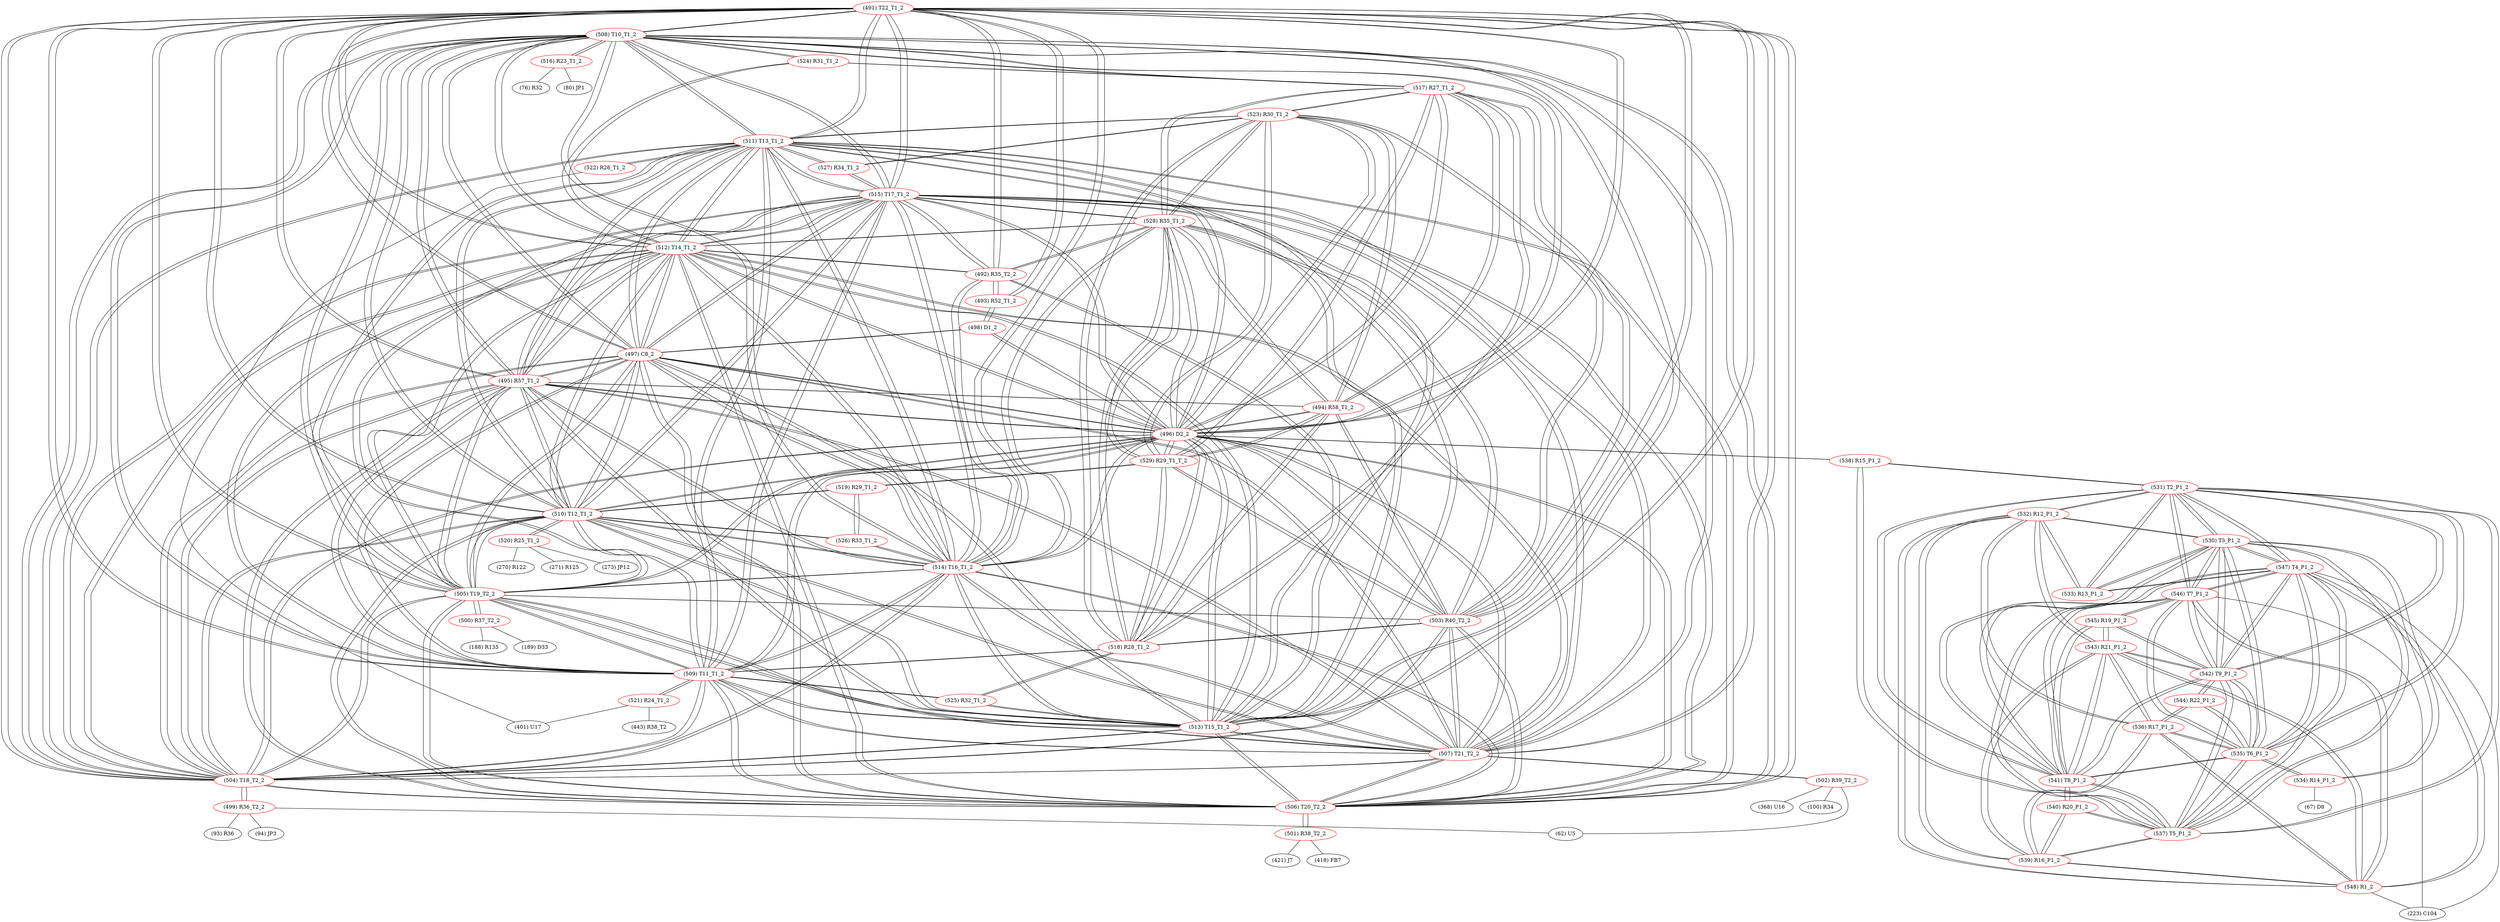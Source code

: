 graph {
	491 [label="(491) T22_T1_2" color=red]
	508 [label="(508) T10_T1_2"]
	509 [label="(509) T11_T1_2"]
	510 [label="(510) T12_T1_2"]
	511 [label="(511) T13_T1_2"]
	506 [label="(506) T20_T2_2"]
	512 [label="(512) T14_T1_2"]
	513 [label="(513) T15_T1_2"]
	504 [label="(504) T18_T2_2"]
	507 [label="(507) T21_T2_2"]
	505 [label="(505) T19_T2_2"]
	497 [label="(497) C8_2"]
	514 [label="(514) T16_T1_2"]
	515 [label="(515) T17_T1_2"]
	496 [label="(496) D2_2"]
	495 [label="(495) R57_T1_2"]
	492 [label="(492) R35_T2_2"]
	493 [label="(493) R52_T1_2"]
	503 [label="(503) R40_T2_2"]
	492 [label="(492) R35_T2_2" color=red]
	493 [label="(493) R52_T1_2"]
	491 [label="(491) T22_T1_2"]
	512 [label="(512) T14_T1_2"]
	513 [label="(513) T15_T1_2"]
	515 [label="(515) T17_T1_2"]
	514 [label="(514) T16_T1_2"]
	528 [label="(528) R35_T1_2"]
	493 [label="(493) R52_T1_2" color=red]
	498 [label="(498) D1_2"]
	492 [label="(492) R35_T2_2"]
	491 [label="(491) T22_T1_2"]
	494 [label="(494) R58_T1_2" color=red]
	496 [label="(496) D2_2"]
	503 [label="(503) R40_T2_2"]
	517 [label="(517) R27_T1_2"]
	518 [label="(518) R28_T1_2"]
	529 [label="(529) R29_T1_T_2"]
	523 [label="(523) R30_T1_2"]
	528 [label="(528) R35_T1_2"]
	495 [label="(495) R57_T1_2"]
	495 [label="(495) R57_T1_2" color=red]
	508 [label="(508) T10_T1_2"]
	509 [label="(509) T11_T1_2"]
	510 [label="(510) T12_T1_2"]
	511 [label="(511) T13_T1_2"]
	506 [label="(506) T20_T2_2"]
	512 [label="(512) T14_T1_2"]
	513 [label="(513) T15_T1_2"]
	504 [label="(504) T18_T2_2"]
	507 [label="(507) T21_T2_2"]
	505 [label="(505) T19_T2_2"]
	497 [label="(497) C8_2"]
	514 [label="(514) T16_T1_2"]
	515 [label="(515) T17_T1_2"]
	496 [label="(496) D2_2"]
	491 [label="(491) T22_T1_2"]
	494 [label="(494) R58_T1_2"]
	496 [label="(496) D2_2" color=red]
	494 [label="(494) R58_T1_2"]
	503 [label="(503) R40_T2_2"]
	517 [label="(517) R27_T1_2"]
	518 [label="(518) R28_T1_2"]
	529 [label="(529) R29_T1_T_2"]
	523 [label="(523) R30_T1_2"]
	528 [label="(528) R35_T1_2"]
	508 [label="(508) T10_T1_2"]
	509 [label="(509) T11_T1_2"]
	510 [label="(510) T12_T1_2"]
	511 [label="(511) T13_T1_2"]
	506 [label="(506) T20_T2_2"]
	512 [label="(512) T14_T1_2"]
	513 [label="(513) T15_T1_2"]
	504 [label="(504) T18_T2_2"]
	507 [label="(507) T21_T2_2"]
	505 [label="(505) T19_T2_2"]
	497 [label="(497) C8_2"]
	514 [label="(514) T16_T1_2"]
	515 [label="(515) T17_T1_2"]
	491 [label="(491) T22_T1_2"]
	495 [label="(495) R57_T1_2"]
	498 [label="(498) D1_2"]
	538 [label="(538) R15_P1_2"]
	497 [label="(497) C8_2" color=red]
	508 [label="(508) T10_T1_2"]
	509 [label="(509) T11_T1_2"]
	510 [label="(510) T12_T1_2"]
	511 [label="(511) T13_T1_2"]
	506 [label="(506) T20_T2_2"]
	512 [label="(512) T14_T1_2"]
	513 [label="(513) T15_T1_2"]
	504 [label="(504) T18_T2_2"]
	507 [label="(507) T21_T2_2"]
	505 [label="(505) T19_T2_2"]
	514 [label="(514) T16_T1_2"]
	515 [label="(515) T17_T1_2"]
	496 [label="(496) D2_2"]
	491 [label="(491) T22_T1_2"]
	495 [label="(495) R57_T1_2"]
	498 [label="(498) D1_2"]
	498 [label="(498) D1_2" color=red]
	496 [label="(496) D2_2"]
	497 [label="(497) C8_2"]
	493 [label="(493) R52_T1_2"]
	499 [label="(499) R36_T2_2" color=red]
	94 [label="(94) JP3"]
	62 [label="(62) U5"]
	93 [label="(93) R36"]
	504 [label="(504) T18_T2_2"]
	500 [label="(500) R37_T2_2" color=red]
	189 [label="(189) D33"]
	188 [label="(188) R135"]
	505 [label="(505) T19_T2_2"]
	501 [label="(501) R38_T2_2" color=red]
	421 [label="(421) J7"]
	418 [label="(418) FB7"]
	506 [label="(506) T20_T2_2"]
	502 [label="(502) R39_T2_2" color=red]
	62 [label="(62) U5"]
	368 [label="(368) U16"]
	100 [label="(100) R34"]
	507 [label="(507) T21_T2_2"]
	503 [label="(503) R40_T2_2" color=red]
	496 [label="(496) D2_2"]
	494 [label="(494) R58_T1_2"]
	517 [label="(517) R27_T1_2"]
	518 [label="(518) R28_T1_2"]
	529 [label="(529) R29_T1_T_2"]
	523 [label="(523) R30_T1_2"]
	528 [label="(528) R35_T1_2"]
	506 [label="(506) T20_T2_2"]
	507 [label="(507) T21_T2_2"]
	505 [label="(505) T19_T2_2"]
	491 [label="(491) T22_T1_2"]
	504 [label="(504) T18_T2_2"]
	504 [label="(504) T18_T2_2" color=red]
	508 [label="(508) T10_T1_2"]
	509 [label="(509) T11_T1_2"]
	510 [label="(510) T12_T1_2"]
	511 [label="(511) T13_T1_2"]
	506 [label="(506) T20_T2_2"]
	512 [label="(512) T14_T1_2"]
	513 [label="(513) T15_T1_2"]
	507 [label="(507) T21_T2_2"]
	505 [label="(505) T19_T2_2"]
	497 [label="(497) C8_2"]
	514 [label="(514) T16_T1_2"]
	515 [label="(515) T17_T1_2"]
	496 [label="(496) D2_2"]
	491 [label="(491) T22_T1_2"]
	495 [label="(495) R57_T1_2"]
	503 [label="(503) R40_T2_2"]
	499 [label="(499) R36_T2_2"]
	505 [label="(505) T19_T2_2" color=red]
	508 [label="(508) T10_T1_2"]
	509 [label="(509) T11_T1_2"]
	510 [label="(510) T12_T1_2"]
	511 [label="(511) T13_T1_2"]
	506 [label="(506) T20_T2_2"]
	512 [label="(512) T14_T1_2"]
	513 [label="(513) T15_T1_2"]
	504 [label="(504) T18_T2_2"]
	507 [label="(507) T21_T2_2"]
	497 [label="(497) C8_2"]
	514 [label="(514) T16_T1_2"]
	515 [label="(515) T17_T1_2"]
	496 [label="(496) D2_2"]
	491 [label="(491) T22_T1_2"]
	495 [label="(495) R57_T1_2"]
	503 [label="(503) R40_T2_2"]
	500 [label="(500) R37_T2_2"]
	506 [label="(506) T20_T2_2" color=red]
	508 [label="(508) T10_T1_2"]
	509 [label="(509) T11_T1_2"]
	510 [label="(510) T12_T1_2"]
	511 [label="(511) T13_T1_2"]
	512 [label="(512) T14_T1_2"]
	513 [label="(513) T15_T1_2"]
	504 [label="(504) T18_T2_2"]
	507 [label="(507) T21_T2_2"]
	505 [label="(505) T19_T2_2"]
	497 [label="(497) C8_2"]
	514 [label="(514) T16_T1_2"]
	515 [label="(515) T17_T1_2"]
	496 [label="(496) D2_2"]
	491 [label="(491) T22_T1_2"]
	495 [label="(495) R57_T1_2"]
	503 [label="(503) R40_T2_2"]
	501 [label="(501) R38_T2_2"]
	507 [label="(507) T21_T2_2" color=red]
	508 [label="(508) T10_T1_2"]
	509 [label="(509) T11_T1_2"]
	510 [label="(510) T12_T1_2"]
	511 [label="(511) T13_T1_2"]
	506 [label="(506) T20_T2_2"]
	512 [label="(512) T14_T1_2"]
	513 [label="(513) T15_T1_2"]
	504 [label="(504) T18_T2_2"]
	505 [label="(505) T19_T2_2"]
	497 [label="(497) C8_2"]
	514 [label="(514) T16_T1_2"]
	515 [label="(515) T17_T1_2"]
	496 [label="(496) D2_2"]
	491 [label="(491) T22_T1_2"]
	495 [label="(495) R57_T1_2"]
	503 [label="(503) R40_T2_2"]
	502 [label="(502) R39_T2_2"]
	508 [label="(508) T10_T1_2" color=red]
	509 [label="(509) T11_T1_2"]
	510 [label="(510) T12_T1_2"]
	511 [label="(511) T13_T1_2"]
	506 [label="(506) T20_T2_2"]
	512 [label="(512) T14_T1_2"]
	513 [label="(513) T15_T1_2"]
	504 [label="(504) T18_T2_2"]
	507 [label="(507) T21_T2_2"]
	505 [label="(505) T19_T2_2"]
	497 [label="(497) C8_2"]
	514 [label="(514) T16_T1_2"]
	515 [label="(515) T17_T1_2"]
	496 [label="(496) D2_2"]
	491 [label="(491) T22_T1_2"]
	495 [label="(495) R57_T1_2"]
	516 [label="(516) R23_T1_2"]
	524 [label="(524) R31_T1_2"]
	517 [label="(517) R27_T1_2"]
	509 [label="(509) T11_T1_2" color=red]
	508 [label="(508) T10_T1_2"]
	510 [label="(510) T12_T1_2"]
	511 [label="(511) T13_T1_2"]
	506 [label="(506) T20_T2_2"]
	512 [label="(512) T14_T1_2"]
	513 [label="(513) T15_T1_2"]
	504 [label="(504) T18_T2_2"]
	507 [label="(507) T21_T2_2"]
	505 [label="(505) T19_T2_2"]
	497 [label="(497) C8_2"]
	514 [label="(514) T16_T1_2"]
	515 [label="(515) T17_T1_2"]
	496 [label="(496) D2_2"]
	491 [label="(491) T22_T1_2"]
	495 [label="(495) R57_T1_2"]
	521 [label="(521) R24_T1_2"]
	525 [label="(525) R32_T1_2"]
	518 [label="(518) R28_T1_2"]
	510 [label="(510) T12_T1_2" color=red]
	508 [label="(508) T10_T1_2"]
	509 [label="(509) T11_T1_2"]
	511 [label="(511) T13_T1_2"]
	506 [label="(506) T20_T2_2"]
	512 [label="(512) T14_T1_2"]
	513 [label="(513) T15_T1_2"]
	504 [label="(504) T18_T2_2"]
	507 [label="(507) T21_T2_2"]
	505 [label="(505) T19_T2_2"]
	497 [label="(497) C8_2"]
	514 [label="(514) T16_T1_2"]
	515 [label="(515) T17_T1_2"]
	496 [label="(496) D2_2"]
	491 [label="(491) T22_T1_2"]
	495 [label="(495) R57_T1_2"]
	526 [label="(526) R33_T1_2"]
	519 [label="(519) R29_T1_2"]
	520 [label="(520) R25_T1_2"]
	511 [label="(511) T13_T1_2" color=red]
	508 [label="(508) T10_T1_2"]
	509 [label="(509) T11_T1_2"]
	510 [label="(510) T12_T1_2"]
	506 [label="(506) T20_T2_2"]
	512 [label="(512) T14_T1_2"]
	513 [label="(513) T15_T1_2"]
	504 [label="(504) T18_T2_2"]
	507 [label="(507) T21_T2_2"]
	505 [label="(505) T19_T2_2"]
	497 [label="(497) C8_2"]
	514 [label="(514) T16_T1_2"]
	515 [label="(515) T17_T1_2"]
	496 [label="(496) D2_2"]
	491 [label="(491) T22_T1_2"]
	495 [label="(495) R57_T1_2"]
	527 [label="(527) R34_T1_2"]
	523 [label="(523) R30_T1_2"]
	522 [label="(522) R26_T1_2"]
	512 [label="(512) T14_T1_2" color=red]
	508 [label="(508) T10_T1_2"]
	509 [label="(509) T11_T1_2"]
	510 [label="(510) T12_T1_2"]
	511 [label="(511) T13_T1_2"]
	506 [label="(506) T20_T2_2"]
	513 [label="(513) T15_T1_2"]
	504 [label="(504) T18_T2_2"]
	507 [label="(507) T21_T2_2"]
	505 [label="(505) T19_T2_2"]
	497 [label="(497) C8_2"]
	514 [label="(514) T16_T1_2"]
	515 [label="(515) T17_T1_2"]
	496 [label="(496) D2_2"]
	491 [label="(491) T22_T1_2"]
	495 [label="(495) R57_T1_2"]
	528 [label="(528) R35_T1_2"]
	492 [label="(492) R35_T2_2"]
	524 [label="(524) R31_T1_2"]
	513 [label="(513) T15_T1_2" color=red]
	508 [label="(508) T10_T1_2"]
	509 [label="(509) T11_T1_2"]
	510 [label="(510) T12_T1_2"]
	511 [label="(511) T13_T1_2"]
	506 [label="(506) T20_T2_2"]
	512 [label="(512) T14_T1_2"]
	504 [label="(504) T18_T2_2"]
	507 [label="(507) T21_T2_2"]
	505 [label="(505) T19_T2_2"]
	497 [label="(497) C8_2"]
	514 [label="(514) T16_T1_2"]
	515 [label="(515) T17_T1_2"]
	496 [label="(496) D2_2"]
	491 [label="(491) T22_T1_2"]
	495 [label="(495) R57_T1_2"]
	528 [label="(528) R35_T1_2"]
	492 [label="(492) R35_T2_2"]
	525 [label="(525) R32_T1_2"]
	514 [label="(514) T16_T1_2" color=red]
	508 [label="(508) T10_T1_2"]
	509 [label="(509) T11_T1_2"]
	510 [label="(510) T12_T1_2"]
	511 [label="(511) T13_T1_2"]
	506 [label="(506) T20_T2_2"]
	512 [label="(512) T14_T1_2"]
	513 [label="(513) T15_T1_2"]
	504 [label="(504) T18_T2_2"]
	507 [label="(507) T21_T2_2"]
	505 [label="(505) T19_T2_2"]
	497 [label="(497) C8_2"]
	515 [label="(515) T17_T1_2"]
	496 [label="(496) D2_2"]
	491 [label="(491) T22_T1_2"]
	495 [label="(495) R57_T1_2"]
	528 [label="(528) R35_T1_2"]
	492 [label="(492) R35_T2_2"]
	526 [label="(526) R33_T1_2"]
	515 [label="(515) T17_T1_2" color=red]
	508 [label="(508) T10_T1_2"]
	509 [label="(509) T11_T1_2"]
	510 [label="(510) T12_T1_2"]
	511 [label="(511) T13_T1_2"]
	506 [label="(506) T20_T2_2"]
	512 [label="(512) T14_T1_2"]
	513 [label="(513) T15_T1_2"]
	504 [label="(504) T18_T2_2"]
	507 [label="(507) T21_T2_2"]
	505 [label="(505) T19_T2_2"]
	497 [label="(497) C8_2"]
	514 [label="(514) T16_T1_2"]
	496 [label="(496) D2_2"]
	491 [label="(491) T22_T1_2"]
	495 [label="(495) R57_T1_2"]
	528 [label="(528) R35_T1_2"]
	492 [label="(492) R35_T2_2"]
	527 [label="(527) R34_T1_2"]
	516 [label="(516) R23_T1_2" color=red]
	80 [label="(80) JP1"]
	76 [label="(76) R32"]
	508 [label="(508) T10_T1_2"]
	517 [label="(517) R27_T1_2" color=red]
	496 [label="(496) D2_2"]
	494 [label="(494) R58_T1_2"]
	503 [label="(503) R40_T2_2"]
	518 [label="(518) R28_T1_2"]
	529 [label="(529) R29_T1_T_2"]
	523 [label="(523) R30_T1_2"]
	528 [label="(528) R35_T1_2"]
	524 [label="(524) R31_T1_2"]
	508 [label="(508) T10_T1_2"]
	518 [label="(518) R28_T1_2" color=red]
	496 [label="(496) D2_2"]
	494 [label="(494) R58_T1_2"]
	503 [label="(503) R40_T2_2"]
	517 [label="(517) R27_T1_2"]
	529 [label="(529) R29_T1_T_2"]
	523 [label="(523) R30_T1_2"]
	528 [label="(528) R35_T1_2"]
	525 [label="(525) R32_T1_2"]
	509 [label="(509) T11_T1_2"]
	519 [label="(519) R29_T1_2" color=red]
	526 [label="(526) R33_T1_2"]
	510 [label="(510) T12_T1_2"]
	529 [label="(529) R29_T1_T_2"]
	520 [label="(520) R25_T1_2" color=red]
	270 [label="(270) R122"]
	271 [label="(271) R125"]
	273 [label="(273) JP12"]
	510 [label="(510) T12_T1_2"]
	521 [label="(521) R24_T1_2" color=red]
	401 [label="(401) U17"]
	443 [label="(443) R38_T2"]
	509 [label="(509) T11_T1_2"]
	522 [label="(522) R26_T1_2" color=red]
	401 [label="(401) U17"]
	511 [label="(511) T13_T1_2"]
	523 [label="(523) R30_T1_2" color=red]
	496 [label="(496) D2_2"]
	494 [label="(494) R58_T1_2"]
	503 [label="(503) R40_T2_2"]
	517 [label="(517) R27_T1_2"]
	518 [label="(518) R28_T1_2"]
	529 [label="(529) R29_T1_T_2"]
	528 [label="(528) R35_T1_2"]
	511 [label="(511) T13_T1_2"]
	527 [label="(527) R34_T1_2"]
	524 [label="(524) R31_T1_2" color=red]
	517 [label="(517) R27_T1_2"]
	508 [label="(508) T10_T1_2"]
	512 [label="(512) T14_T1_2"]
	525 [label="(525) R32_T1_2" color=red]
	513 [label="(513) T15_T1_2"]
	509 [label="(509) T11_T1_2"]
	518 [label="(518) R28_T1_2"]
	526 [label="(526) R33_T1_2" color=red]
	514 [label="(514) T16_T1_2"]
	519 [label="(519) R29_T1_2"]
	510 [label="(510) T12_T1_2"]
	527 [label="(527) R34_T1_2" color=red]
	515 [label="(515) T17_T1_2"]
	511 [label="(511) T13_T1_2"]
	523 [label="(523) R30_T1_2"]
	528 [label="(528) R35_T1_2" color=red]
	496 [label="(496) D2_2"]
	494 [label="(494) R58_T1_2"]
	503 [label="(503) R40_T2_2"]
	517 [label="(517) R27_T1_2"]
	518 [label="(518) R28_T1_2"]
	529 [label="(529) R29_T1_T_2"]
	523 [label="(523) R30_T1_2"]
	512 [label="(512) T14_T1_2"]
	513 [label="(513) T15_T1_2"]
	515 [label="(515) T17_T1_2"]
	514 [label="(514) T16_T1_2"]
	492 [label="(492) R35_T2_2"]
	529 [label="(529) R29_T1_T_2" color=red]
	496 [label="(496) D2_2"]
	494 [label="(494) R58_T1_2"]
	503 [label="(503) R40_T2_2"]
	517 [label="(517) R27_T1_2"]
	518 [label="(518) R28_T1_2"]
	523 [label="(523) R30_T1_2"]
	528 [label="(528) R35_T1_2"]
	519 [label="(519) R29_T1_2"]
	530 [label="(530) T3_P1_2" color=red]
	547 [label="(547) T4_P1_2"]
	546 [label="(546) T7_P1_2"]
	537 [label="(537) T5_P1_2"]
	542 [label="(542) T9_P1_2"]
	541 [label="(541) T8_P1_2"]
	535 [label="(535) T6_P1_2"]
	531 [label="(531) T2_P1_2"]
	534 [label="(534) R14_P1_2"]
	533 [label="(533) R13_P1_2"]
	532 [label="(532) R12_P1_2"]
	531 [label="(531) T2_P1_2" color=red]
	530 [label="(530) T3_P1_2"]
	547 [label="(547) T4_P1_2"]
	546 [label="(546) T7_P1_2"]
	537 [label="(537) T5_P1_2"]
	542 [label="(542) T9_P1_2"]
	541 [label="(541) T8_P1_2"]
	535 [label="(535) T6_P1_2"]
	533 [label="(533) R13_P1_2"]
	532 [label="(532) R12_P1_2"]
	538 [label="(538) R15_P1_2"]
	532 [label="(532) R12_P1_2" color=red]
	543 [label="(543) R21_P1_2"]
	539 [label="(539) R16_P1_2"]
	536 [label="(536) R17_P1_2"]
	548 [label="(548) R1_2"]
	533 [label="(533) R13_P1_2"]
	530 [label="(530) T3_P1_2"]
	531 [label="(531) T2_P1_2"]
	533 [label="(533) R13_P1_2" color=red]
	547 [label="(547) T4_P1_2"]
	530 [label="(530) T3_P1_2"]
	532 [label="(532) R12_P1_2"]
	531 [label="(531) T2_P1_2"]
	534 [label="(534) R14_P1_2" color=red]
	67 [label="(67) D8"]
	530 [label="(530) T3_P1_2"]
	535 [label="(535) T6_P1_2"]
	535 [label="(535) T6_P1_2" color=red]
	530 [label="(530) T3_P1_2"]
	547 [label="(547) T4_P1_2"]
	546 [label="(546) T7_P1_2"]
	537 [label="(537) T5_P1_2"]
	542 [label="(542) T9_P1_2"]
	541 [label="(541) T8_P1_2"]
	531 [label="(531) T2_P1_2"]
	534 [label="(534) R14_P1_2"]
	544 [label="(544) R22_P1_2"]
	536 [label="(536) R17_P1_2"]
	536 [label="(536) R17_P1_2" color=red]
	543 [label="(543) R21_P1_2"]
	539 [label="(539) R16_P1_2"]
	532 [label="(532) R12_P1_2"]
	548 [label="(548) R1_2"]
	544 [label="(544) R22_P1_2"]
	535 [label="(535) T6_P1_2"]
	537 [label="(537) T5_P1_2" color=red]
	530 [label="(530) T3_P1_2"]
	547 [label="(547) T4_P1_2"]
	546 [label="(546) T7_P1_2"]
	542 [label="(542) T9_P1_2"]
	541 [label="(541) T8_P1_2"]
	535 [label="(535) T6_P1_2"]
	531 [label="(531) T2_P1_2"]
	538 [label="(538) R15_P1_2"]
	539 [label="(539) R16_P1_2"]
	540 [label="(540) R20_P1_2"]
	538 [label="(538) R15_P1_2" color=red]
	496 [label="(496) D2_2"]
	531 [label="(531) T2_P1_2"]
	537 [label="(537) T5_P1_2"]
	539 [label="(539) R16_P1_2" color=red]
	543 [label="(543) R21_P1_2"]
	532 [label="(532) R12_P1_2"]
	536 [label="(536) R17_P1_2"]
	548 [label="(548) R1_2"]
	537 [label="(537) T5_P1_2"]
	540 [label="(540) R20_P1_2"]
	540 [label="(540) R20_P1_2" color=red]
	541 [label="(541) T8_P1_2"]
	539 [label="(539) R16_P1_2"]
	537 [label="(537) T5_P1_2"]
	541 [label="(541) T8_P1_2" color=red]
	530 [label="(530) T3_P1_2"]
	547 [label="(547) T4_P1_2"]
	546 [label="(546) T7_P1_2"]
	537 [label="(537) T5_P1_2"]
	542 [label="(542) T9_P1_2"]
	535 [label="(535) T6_P1_2"]
	531 [label="(531) T2_P1_2"]
	543 [label="(543) R21_P1_2"]
	545 [label="(545) R19_P1_2"]
	540 [label="(540) R20_P1_2"]
	542 [label="(542) T9_P1_2" color=red]
	544 [label="(544) R22_P1_2"]
	530 [label="(530) T3_P1_2"]
	547 [label="(547) T4_P1_2"]
	546 [label="(546) T7_P1_2"]
	537 [label="(537) T5_P1_2"]
	541 [label="(541) T8_P1_2"]
	535 [label="(535) T6_P1_2"]
	531 [label="(531) T2_P1_2"]
	543 [label="(543) R21_P1_2"]
	545 [label="(545) R19_P1_2"]
	543 [label="(543) R21_P1_2" color=red]
	539 [label="(539) R16_P1_2"]
	532 [label="(532) R12_P1_2"]
	536 [label="(536) R17_P1_2"]
	548 [label="(548) R1_2"]
	542 [label="(542) T9_P1_2"]
	541 [label="(541) T8_P1_2"]
	545 [label="(545) R19_P1_2"]
	544 [label="(544) R22_P1_2" color=red]
	542 [label="(542) T9_P1_2"]
	535 [label="(535) T6_P1_2"]
	536 [label="(536) R17_P1_2"]
	545 [label="(545) R19_P1_2" color=red]
	542 [label="(542) T9_P1_2"]
	543 [label="(543) R21_P1_2"]
	541 [label="(541) T8_P1_2"]
	546 [label="(546) T7_P1_2"]
	546 [label="(546) T7_P1_2" color=red]
	530 [label="(530) T3_P1_2"]
	547 [label="(547) T4_P1_2"]
	537 [label="(537) T5_P1_2"]
	542 [label="(542) T9_P1_2"]
	541 [label="(541) T8_P1_2"]
	535 [label="(535) T6_P1_2"]
	531 [label="(531) T2_P1_2"]
	548 [label="(548) R1_2"]
	223 [label="(223) C104"]
	545 [label="(545) R19_P1_2"]
	547 [label="(547) T4_P1_2" color=red]
	530 [label="(530) T3_P1_2"]
	546 [label="(546) T7_P1_2"]
	537 [label="(537) T5_P1_2"]
	542 [label="(542) T9_P1_2"]
	541 [label="(541) T8_P1_2"]
	535 [label="(535) T6_P1_2"]
	531 [label="(531) T2_P1_2"]
	533 [label="(533) R13_P1_2"]
	548 [label="(548) R1_2"]
	223 [label="(223) C104"]
	548 [label="(548) R1_2" color=red]
	547 [label="(547) T4_P1_2"]
	546 [label="(546) T7_P1_2"]
	223 [label="(223) C104"]
	543 [label="(543) R21_P1_2"]
	539 [label="(539) R16_P1_2"]
	532 [label="(532) R12_P1_2"]
	536 [label="(536) R17_P1_2"]
	491 -- 508
	491 -- 509
	491 -- 510
	491 -- 511
	491 -- 506
	491 -- 512
	491 -- 513
	491 -- 504
	491 -- 507
	491 -- 505
	491 -- 497
	491 -- 514
	491 -- 515
	491 -- 496
	491 -- 495
	491 -- 492
	491 -- 493
	491 -- 503
	492 -- 493
	492 -- 491
	492 -- 512
	492 -- 513
	492 -- 515
	492 -- 514
	492 -- 528
	493 -- 498
	493 -- 492
	493 -- 491
	494 -- 496
	494 -- 503
	494 -- 517
	494 -- 518
	494 -- 529
	494 -- 523
	494 -- 528
	494 -- 495
	495 -- 508
	495 -- 509
	495 -- 510
	495 -- 511
	495 -- 506
	495 -- 512
	495 -- 513
	495 -- 504
	495 -- 507
	495 -- 505
	495 -- 497
	495 -- 514
	495 -- 515
	495 -- 496
	495 -- 491
	495 -- 494
	496 -- 494
	496 -- 503
	496 -- 517
	496 -- 518
	496 -- 529
	496 -- 523
	496 -- 528
	496 -- 508
	496 -- 509
	496 -- 510
	496 -- 511
	496 -- 506
	496 -- 512
	496 -- 513
	496 -- 504
	496 -- 507
	496 -- 505
	496 -- 497
	496 -- 514
	496 -- 515
	496 -- 491
	496 -- 495
	496 -- 498
	496 -- 538
	497 -- 508
	497 -- 509
	497 -- 510
	497 -- 511
	497 -- 506
	497 -- 512
	497 -- 513
	497 -- 504
	497 -- 507
	497 -- 505
	497 -- 514
	497 -- 515
	497 -- 496
	497 -- 491
	497 -- 495
	497 -- 498
	498 -- 496
	498 -- 497
	498 -- 493
	499 -- 94
	499 -- 62
	499 -- 93
	499 -- 504
	500 -- 189
	500 -- 188
	500 -- 505
	501 -- 421
	501 -- 418
	501 -- 506
	502 -- 62
	502 -- 368
	502 -- 100
	502 -- 507
	503 -- 496
	503 -- 494
	503 -- 517
	503 -- 518
	503 -- 529
	503 -- 523
	503 -- 528
	503 -- 506
	503 -- 507
	503 -- 505
	503 -- 491
	503 -- 504
	504 -- 508
	504 -- 509
	504 -- 510
	504 -- 511
	504 -- 506
	504 -- 512
	504 -- 513
	504 -- 507
	504 -- 505
	504 -- 497
	504 -- 514
	504 -- 515
	504 -- 496
	504 -- 491
	504 -- 495
	504 -- 503
	504 -- 499
	505 -- 508
	505 -- 509
	505 -- 510
	505 -- 511
	505 -- 506
	505 -- 512
	505 -- 513
	505 -- 504
	505 -- 507
	505 -- 497
	505 -- 514
	505 -- 515
	505 -- 496
	505 -- 491
	505 -- 495
	505 -- 503
	505 -- 500
	506 -- 508
	506 -- 509
	506 -- 510
	506 -- 511
	506 -- 512
	506 -- 513
	506 -- 504
	506 -- 507
	506 -- 505
	506 -- 497
	506 -- 514
	506 -- 515
	506 -- 496
	506 -- 491
	506 -- 495
	506 -- 503
	506 -- 501
	507 -- 508
	507 -- 509
	507 -- 510
	507 -- 511
	507 -- 506
	507 -- 512
	507 -- 513
	507 -- 504
	507 -- 505
	507 -- 497
	507 -- 514
	507 -- 515
	507 -- 496
	507 -- 491
	507 -- 495
	507 -- 503
	507 -- 502
	508 -- 509
	508 -- 510
	508 -- 511
	508 -- 506
	508 -- 512
	508 -- 513
	508 -- 504
	508 -- 507
	508 -- 505
	508 -- 497
	508 -- 514
	508 -- 515
	508 -- 496
	508 -- 491
	508 -- 495
	508 -- 516
	508 -- 524
	508 -- 517
	509 -- 508
	509 -- 510
	509 -- 511
	509 -- 506
	509 -- 512
	509 -- 513
	509 -- 504
	509 -- 507
	509 -- 505
	509 -- 497
	509 -- 514
	509 -- 515
	509 -- 496
	509 -- 491
	509 -- 495
	509 -- 521
	509 -- 525
	509 -- 518
	510 -- 508
	510 -- 509
	510 -- 511
	510 -- 506
	510 -- 512
	510 -- 513
	510 -- 504
	510 -- 507
	510 -- 505
	510 -- 497
	510 -- 514
	510 -- 515
	510 -- 496
	510 -- 491
	510 -- 495
	510 -- 526
	510 -- 519
	510 -- 520
	511 -- 508
	511 -- 509
	511 -- 510
	511 -- 506
	511 -- 512
	511 -- 513
	511 -- 504
	511 -- 507
	511 -- 505
	511 -- 497
	511 -- 514
	511 -- 515
	511 -- 496
	511 -- 491
	511 -- 495
	511 -- 527
	511 -- 523
	511 -- 522
	512 -- 508
	512 -- 509
	512 -- 510
	512 -- 511
	512 -- 506
	512 -- 513
	512 -- 504
	512 -- 507
	512 -- 505
	512 -- 497
	512 -- 514
	512 -- 515
	512 -- 496
	512 -- 491
	512 -- 495
	512 -- 528
	512 -- 492
	512 -- 524
	513 -- 508
	513 -- 509
	513 -- 510
	513 -- 511
	513 -- 506
	513 -- 512
	513 -- 504
	513 -- 507
	513 -- 505
	513 -- 497
	513 -- 514
	513 -- 515
	513 -- 496
	513 -- 491
	513 -- 495
	513 -- 528
	513 -- 492
	513 -- 525
	514 -- 508
	514 -- 509
	514 -- 510
	514 -- 511
	514 -- 506
	514 -- 512
	514 -- 513
	514 -- 504
	514 -- 507
	514 -- 505
	514 -- 497
	514 -- 515
	514 -- 496
	514 -- 491
	514 -- 495
	514 -- 528
	514 -- 492
	514 -- 526
	515 -- 508
	515 -- 509
	515 -- 510
	515 -- 511
	515 -- 506
	515 -- 512
	515 -- 513
	515 -- 504
	515 -- 507
	515 -- 505
	515 -- 497
	515 -- 514
	515 -- 496
	515 -- 491
	515 -- 495
	515 -- 528
	515 -- 492
	515 -- 527
	516 -- 80
	516 -- 76
	516 -- 508
	517 -- 496
	517 -- 494
	517 -- 503
	517 -- 518
	517 -- 529
	517 -- 523
	517 -- 528
	517 -- 524
	517 -- 508
	518 -- 496
	518 -- 494
	518 -- 503
	518 -- 517
	518 -- 529
	518 -- 523
	518 -- 528
	518 -- 525
	518 -- 509
	519 -- 526
	519 -- 510
	519 -- 529
	520 -- 270
	520 -- 271
	520 -- 273
	520 -- 510
	521 -- 401
	521 -- 443
	521 -- 509
	522 -- 401
	522 -- 511
	523 -- 496
	523 -- 494
	523 -- 503
	523 -- 517
	523 -- 518
	523 -- 529
	523 -- 528
	523 -- 511
	523 -- 527
	524 -- 517
	524 -- 508
	524 -- 512
	525 -- 513
	525 -- 509
	525 -- 518
	526 -- 514
	526 -- 519
	526 -- 510
	527 -- 515
	527 -- 511
	527 -- 523
	528 -- 496
	528 -- 494
	528 -- 503
	528 -- 517
	528 -- 518
	528 -- 529
	528 -- 523
	528 -- 512
	528 -- 513
	528 -- 515
	528 -- 514
	528 -- 492
	529 -- 496
	529 -- 494
	529 -- 503
	529 -- 517
	529 -- 518
	529 -- 523
	529 -- 528
	529 -- 519
	530 -- 547
	530 -- 546
	530 -- 537
	530 -- 542
	530 -- 541
	530 -- 535
	530 -- 531
	530 -- 534
	530 -- 533
	530 -- 532
	531 -- 530
	531 -- 547
	531 -- 546
	531 -- 537
	531 -- 542
	531 -- 541
	531 -- 535
	531 -- 533
	531 -- 532
	531 -- 538
	532 -- 543
	532 -- 539
	532 -- 536
	532 -- 548
	532 -- 533
	532 -- 530
	532 -- 531
	533 -- 547
	533 -- 530
	533 -- 532
	533 -- 531
	534 -- 67
	534 -- 530
	534 -- 535
	535 -- 530
	535 -- 547
	535 -- 546
	535 -- 537
	535 -- 542
	535 -- 541
	535 -- 531
	535 -- 534
	535 -- 544
	535 -- 536
	536 -- 543
	536 -- 539
	536 -- 532
	536 -- 548
	536 -- 544
	536 -- 535
	537 -- 530
	537 -- 547
	537 -- 546
	537 -- 542
	537 -- 541
	537 -- 535
	537 -- 531
	537 -- 538
	537 -- 539
	537 -- 540
	538 -- 496
	538 -- 531
	538 -- 537
	539 -- 543
	539 -- 532
	539 -- 536
	539 -- 548
	539 -- 537
	539 -- 540
	540 -- 541
	540 -- 539
	540 -- 537
	541 -- 530
	541 -- 547
	541 -- 546
	541 -- 537
	541 -- 542
	541 -- 535
	541 -- 531
	541 -- 543
	541 -- 545
	541 -- 540
	542 -- 544
	542 -- 530
	542 -- 547
	542 -- 546
	542 -- 537
	542 -- 541
	542 -- 535
	542 -- 531
	542 -- 543
	542 -- 545
	543 -- 539
	543 -- 532
	543 -- 536
	543 -- 548
	543 -- 542
	543 -- 541
	543 -- 545
	544 -- 542
	544 -- 535
	544 -- 536
	545 -- 542
	545 -- 543
	545 -- 541
	545 -- 546
	546 -- 530
	546 -- 547
	546 -- 537
	546 -- 542
	546 -- 541
	546 -- 535
	546 -- 531
	546 -- 548
	546 -- 223
	546 -- 545
	547 -- 530
	547 -- 546
	547 -- 537
	547 -- 542
	547 -- 541
	547 -- 535
	547 -- 531
	547 -- 533
	547 -- 548
	547 -- 223
	548 -- 547
	548 -- 546
	548 -- 223
	548 -- 543
	548 -- 539
	548 -- 532
	548 -- 536
}